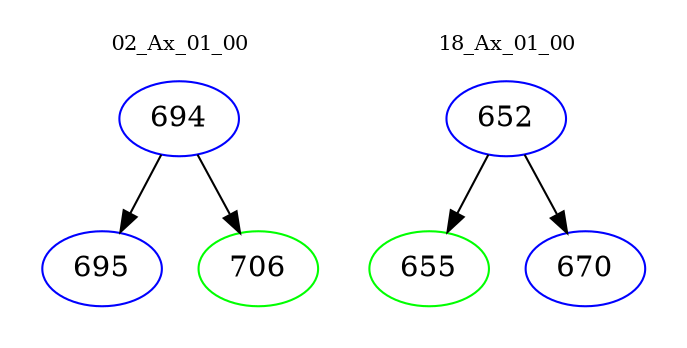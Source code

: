 digraph{
subgraph cluster_0 {
color = white
label = "02_Ax_01_00";
fontsize=10;
T0_694 [label="694", color="blue"]
T0_694 -> T0_695 [color="black"]
T0_695 [label="695", color="blue"]
T0_694 -> T0_706 [color="black"]
T0_706 [label="706", color="green"]
}
subgraph cluster_1 {
color = white
label = "18_Ax_01_00";
fontsize=10;
T1_652 [label="652", color="blue"]
T1_652 -> T1_655 [color="black"]
T1_655 [label="655", color="green"]
T1_652 -> T1_670 [color="black"]
T1_670 [label="670", color="blue"]
}
}
